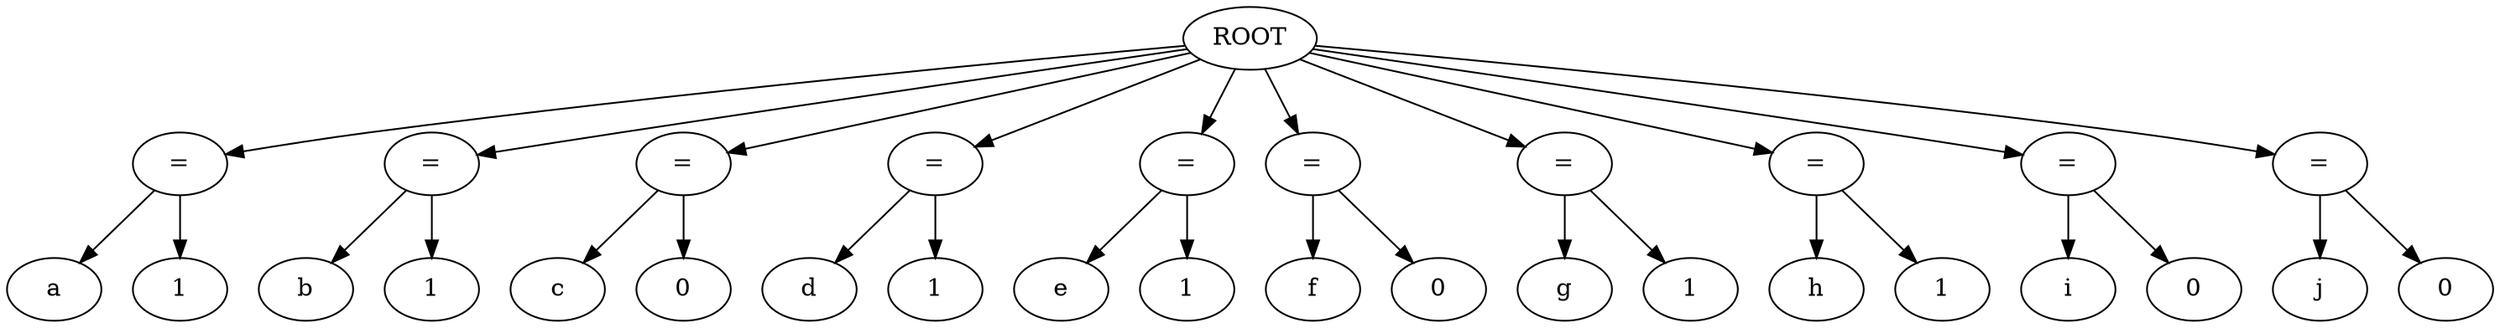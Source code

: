 strict digraph G{
l11[label = "="]
l111[label = "="]
l1111[label = "="]
l11111[label = "="]
l111111[label = "="]
l1111111[label = "="]
l11111111[label = "="]
l111111111[label = "="]
l1111111111[label = "="]
l11111111111[label = "="]
"ROOT"->"l11"
l1111111111131[label = "a"]
l11111111111311[label = "1"]
"l11"->l1111111111131
"l11"->l11111111111311
"ROOT"->"l111"
l11111111111331[label = "b"]
l111111111113311[label = "1"]
"l111"->l11111111111331
"l111"->l111111111113311
"ROOT"->"l1111"
l111111111113331[label = "c"]
l1111111111133311[label = "0"]
"l1111"->l111111111113331
"l1111"->l1111111111133311
"ROOT"->"l11111"
l1111111111133331[label = "d"]
l11111111111333311[label = "1"]
"l11111"->l1111111111133331
"l11111"->l11111111111333311
"ROOT"->"l111111"
l11111111111333331[label = "e"]
l111111111113333311[label = "1"]
"l111111"->l11111111111333331
"l111111"->l111111111113333311
"ROOT"->"l1111111"
l111111111113333331[label = "f"]
l1111111111133333311[label = "0"]
"l1111111"->l111111111113333331
"l1111111"->l1111111111133333311
"ROOT"->"l11111111"
l1111111111133333331[label = "g"]
l11111111111333333311[label = "1"]
"l11111111"->l1111111111133333331
"l11111111"->l11111111111333333311
"ROOT"->"l111111111"
l11111111111333333331[label = "h"]
l111111111113333333311[label = "1"]
"l111111111"->l11111111111333333331
"l111111111"->l111111111113333333311
"ROOT"->"l1111111111"
l111111111113333333331[label = "i"]
l1111111111133333333311[label = "0"]
"l1111111111"->l111111111113333333331
"l1111111111"->l1111111111133333333311
"ROOT"->"l11111111111"
l1111111111133333333331[label = "j"]
l11111111111333333333311[label = "0"]
"l11111111111"->l1111111111133333333331
"l11111111111"->l11111111111333333333311
}
